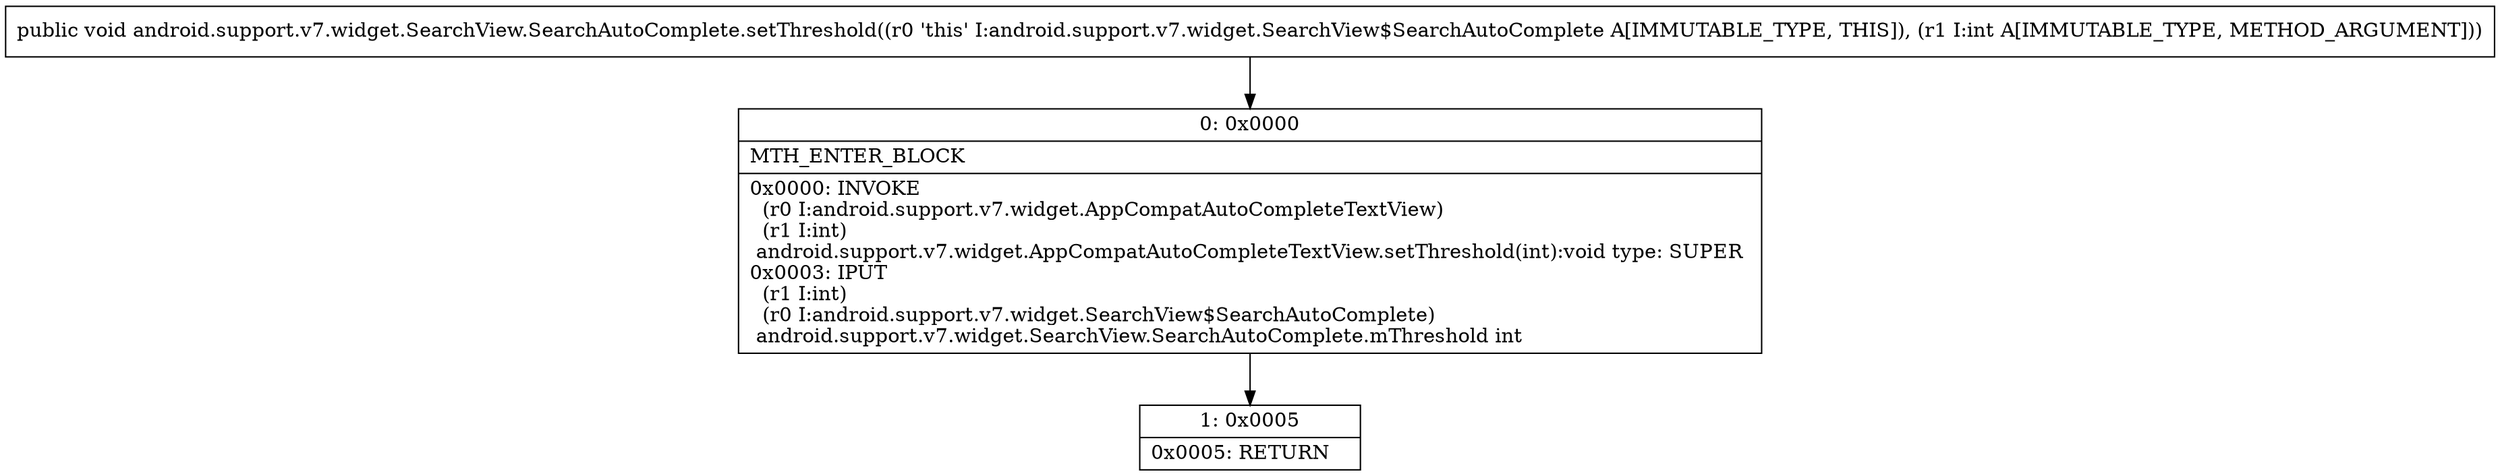 digraph "CFG forandroid.support.v7.widget.SearchView.SearchAutoComplete.setThreshold(I)V" {
Node_0 [shape=record,label="{0\:\ 0x0000|MTH_ENTER_BLOCK\l|0x0000: INVOKE  \l  (r0 I:android.support.v7.widget.AppCompatAutoCompleteTextView)\l  (r1 I:int)\l android.support.v7.widget.AppCompatAutoCompleteTextView.setThreshold(int):void type: SUPER \l0x0003: IPUT  \l  (r1 I:int)\l  (r0 I:android.support.v7.widget.SearchView$SearchAutoComplete)\l android.support.v7.widget.SearchView.SearchAutoComplete.mThreshold int \l}"];
Node_1 [shape=record,label="{1\:\ 0x0005|0x0005: RETURN   \l}"];
MethodNode[shape=record,label="{public void android.support.v7.widget.SearchView.SearchAutoComplete.setThreshold((r0 'this' I:android.support.v7.widget.SearchView$SearchAutoComplete A[IMMUTABLE_TYPE, THIS]), (r1 I:int A[IMMUTABLE_TYPE, METHOD_ARGUMENT])) }"];
MethodNode -> Node_0;
Node_0 -> Node_1;
}


